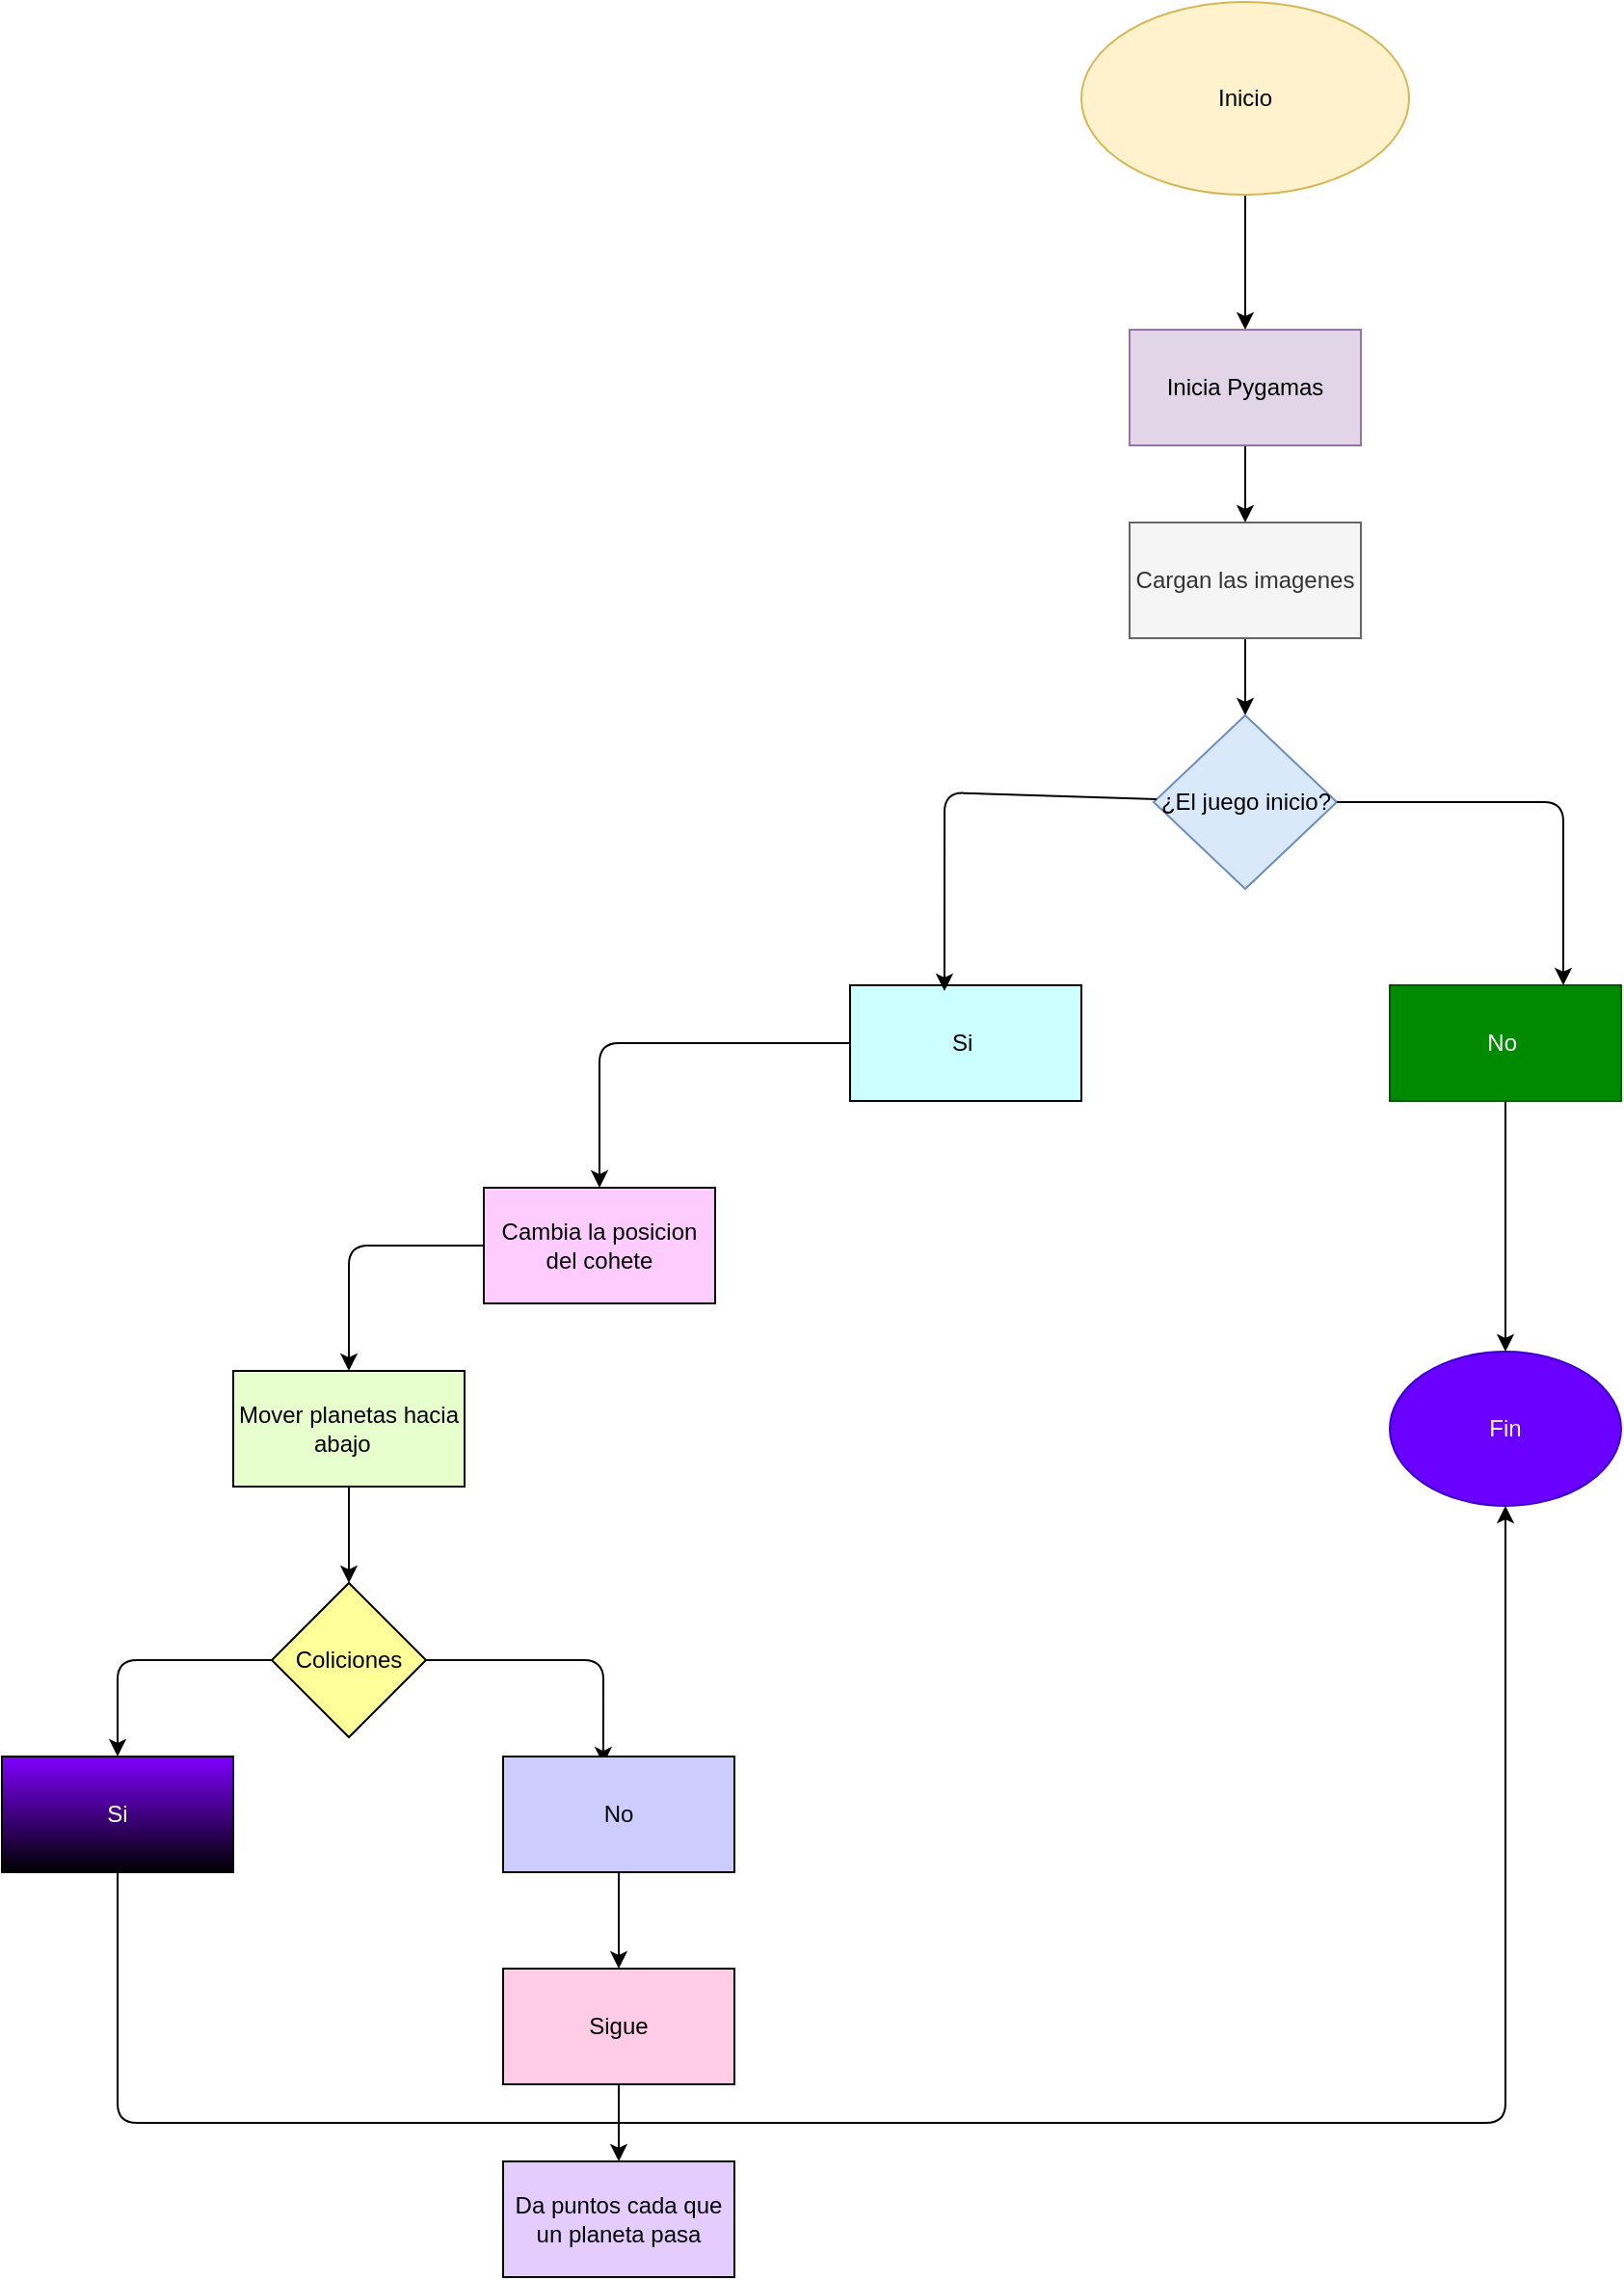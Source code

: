 <mxfile>
    <diagram id="24YpLAo2Wd_rQdxI2sZO" name="Página-1">
        <mxGraphModel dx="1489" dy="1630" grid="1" gridSize="10" guides="1" tooltips="1" connect="1" arrows="1" fold="1" page="1" pageScale="1" pageWidth="827" pageHeight="1169" math="0" shadow="0">
            <root>
                <mxCell id="0"/>
                <mxCell id="1" parent="0"/>
                <mxCell id="4" style="edgeStyle=none;html=1;" edge="1" parent="1" source="2" target="7">
                    <mxGeometry relative="1" as="geometry">
                        <mxPoint x="255" y="130" as="targetPoint"/>
                    </mxGeometry>
                </mxCell>
                <mxCell id="2" value="Inicio" style="ellipse;whiteSpace=wrap;html=1;fillColor=#fff2cc;strokeColor=#d6b656;" parent="1" vertex="1">
                    <mxGeometry x="170" y="-30" width="170" height="100" as="geometry"/>
                </mxCell>
                <mxCell id="9" style="edgeStyle=none;html=1;" edge="1" parent="1" source="7" target="8">
                    <mxGeometry relative="1" as="geometry"/>
                </mxCell>
                <mxCell id="7" value="Inicia Pygamas" style="rounded=0;whiteSpace=wrap;html=1;fillColor=#e1d5e7;strokeColor=#9673a6;" vertex="1" parent="1">
                    <mxGeometry x="195" y="140" width="120" height="60" as="geometry"/>
                </mxCell>
                <mxCell id="12" style="edgeStyle=none;html=1;" edge="1" parent="1" source="8" target="10">
                    <mxGeometry relative="1" as="geometry"/>
                </mxCell>
                <mxCell id="8" value="Cargan las imagenes" style="rounded=0;whiteSpace=wrap;html=1;fillColor=#f5f5f5;fontColor=#333333;strokeColor=#666666;" vertex="1" parent="1">
                    <mxGeometry x="195" y="240" width="120" height="60" as="geometry"/>
                </mxCell>
                <mxCell id="10" value="¿El juego inicio?" style="rhombus;whiteSpace=wrap;html=1;fillColor=#dae8fc;strokeColor=#6c8ebf;" vertex="1" parent="1">
                    <mxGeometry x="207.5" y="340" width="95" height="90" as="geometry"/>
                </mxCell>
                <mxCell id="34" style="edgeStyle=none;html=1;" edge="1" parent="1" source="13" target="33">
                    <mxGeometry relative="1" as="geometry">
                        <mxPoint x="410" y="880" as="targetPoint"/>
                    </mxGeometry>
                </mxCell>
                <mxCell id="13" value="No&amp;nbsp;" style="rounded=0;whiteSpace=wrap;html=1;fillColor=#008a00;fontColor=#ffffff;strokeColor=#005700;" vertex="1" parent="1">
                    <mxGeometry x="330" y="480" width="120" height="60" as="geometry"/>
                </mxCell>
                <mxCell id="18" style="edgeStyle=none;html=1;" edge="1" parent="1" source="14" target="19">
                    <mxGeometry relative="1" as="geometry">
                        <mxPoint x="-80" y="580" as="targetPoint"/>
                        <Array as="points">
                            <mxPoint x="-80" y="510"/>
                        </Array>
                    </mxGeometry>
                </mxCell>
                <mxCell id="14" value="Si&amp;nbsp;" style="rounded=0;whiteSpace=wrap;html=1;fillColor=#CCFFFF;" vertex="1" parent="1">
                    <mxGeometry x="50" y="480" width="120" height="60" as="geometry"/>
                </mxCell>
                <mxCell id="16" style="edgeStyle=none;html=1;entryX=0.408;entryY=0.05;entryDx=0;entryDy=0;entryPerimeter=0;" edge="1" parent="1" source="10" target="14">
                    <mxGeometry relative="1" as="geometry">
                        <Array as="points">
                            <mxPoint x="99" y="380"/>
                        </Array>
                    </mxGeometry>
                </mxCell>
                <mxCell id="17" style="edgeStyle=none;html=1;entryX=0.75;entryY=0;entryDx=0;entryDy=0;" edge="1" parent="1" source="10" target="13">
                    <mxGeometry relative="1" as="geometry">
                        <Array as="points">
                            <mxPoint x="420" y="385"/>
                        </Array>
                    </mxGeometry>
                </mxCell>
                <mxCell id="21" style="edgeStyle=none;html=1;entryX=0.5;entryY=0;entryDx=0;entryDy=0;" edge="1" parent="1" source="19" target="20">
                    <mxGeometry relative="1" as="geometry">
                        <Array as="points">
                            <mxPoint x="-210" y="615"/>
                        </Array>
                    </mxGeometry>
                </mxCell>
                <mxCell id="19" value="Cambia la posicion del cohete" style="rounded=0;whiteSpace=wrap;html=1;fillColor=#FFCCFF;" vertex="1" parent="1">
                    <mxGeometry x="-140" y="585" width="120" height="60" as="geometry"/>
                </mxCell>
                <mxCell id="23" style="edgeStyle=none;html=1;" edge="1" parent="1" source="20" target="22">
                    <mxGeometry relative="1" as="geometry"/>
                </mxCell>
                <mxCell id="20" value="Mover planetas hacia abajo&amp;nbsp;&amp;nbsp;" style="rounded=0;whiteSpace=wrap;html=1;fillColor=#E6FFCC;" vertex="1" parent="1">
                    <mxGeometry x="-270" y="680" width="120" height="60" as="geometry"/>
                </mxCell>
                <mxCell id="24" style="edgeStyle=none;html=1;" edge="1" parent="1" source="22" target="25">
                    <mxGeometry relative="1" as="geometry">
                        <mxPoint x="-330" y="890" as="targetPoint"/>
                        <Array as="points">
                            <mxPoint x="-330" y="830"/>
                        </Array>
                    </mxGeometry>
                </mxCell>
                <mxCell id="26" style="edgeStyle=none;html=1;entryX=0.433;entryY=0.067;entryDx=0;entryDy=0;entryPerimeter=0;" edge="1" parent="1" source="22" target="27">
                    <mxGeometry relative="1" as="geometry">
                        <mxPoint x="-70" y="830" as="targetPoint"/>
                        <Array as="points">
                            <mxPoint x="-78" y="830"/>
                        </Array>
                    </mxGeometry>
                </mxCell>
                <mxCell id="22" value="Coliciones" style="rhombus;whiteSpace=wrap;html=1;fillColor=#FFFF99;" vertex="1" parent="1">
                    <mxGeometry x="-250" y="790" width="80" height="80" as="geometry"/>
                </mxCell>
                <mxCell id="30" style="edgeStyle=none;html=1;" edge="1" parent="1" source="25" target="33">
                    <mxGeometry relative="1" as="geometry">
                        <mxPoint x="390" y="760" as="targetPoint"/>
                        <Array as="points">
                            <mxPoint x="-330" y="1070"/>
                            <mxPoint x="390" y="1070"/>
                        </Array>
                    </mxGeometry>
                </mxCell>
                <mxCell id="25" value="&lt;font style=&quot;color: light-dark(rgb(255, 255, 255), rgb(237, 237, 237));&quot;&gt;Si&lt;/font&gt;" style="rounded=0;whiteSpace=wrap;html=1;gradientColor=default;fillColor=#7F00FF;" vertex="1" parent="1">
                    <mxGeometry x="-390" y="880" width="120" height="60" as="geometry"/>
                </mxCell>
                <mxCell id="29" style="edgeStyle=none;html=1;" edge="1" parent="1" source="27" target="28">
                    <mxGeometry relative="1" as="geometry"/>
                </mxCell>
                <mxCell id="27" value="No" style="rounded=0;whiteSpace=wrap;html=1;fillColor=#CCCCFF;" vertex="1" parent="1">
                    <mxGeometry x="-130" y="880" width="120" height="60" as="geometry"/>
                </mxCell>
                <mxCell id="32" style="edgeStyle=none;html=1;" edge="1" parent="1" source="28" target="31">
                    <mxGeometry relative="1" as="geometry"/>
                </mxCell>
                <mxCell id="28" value="Sigue" style="rounded=0;whiteSpace=wrap;html=1;fillColor=#FFCCE6;" vertex="1" parent="1">
                    <mxGeometry x="-130" y="990" width="120" height="60" as="geometry"/>
                </mxCell>
                <mxCell id="31" value="Da puntos cada que un planeta pasa" style="rounded=0;whiteSpace=wrap;html=1;fillColor=#E5CCFF;" vertex="1" parent="1">
                    <mxGeometry x="-130" y="1090" width="120" height="60" as="geometry"/>
                </mxCell>
                <mxCell id="33" value="Fin" style="ellipse;whiteSpace=wrap;html=1;fillColor=#6a00ff;fontColor=#ffffff;strokeColor=#3700CC;" vertex="1" parent="1">
                    <mxGeometry x="330" y="670" width="120" height="80" as="geometry"/>
                </mxCell>
            </root>
        </mxGraphModel>
    </diagram>
</mxfile>
